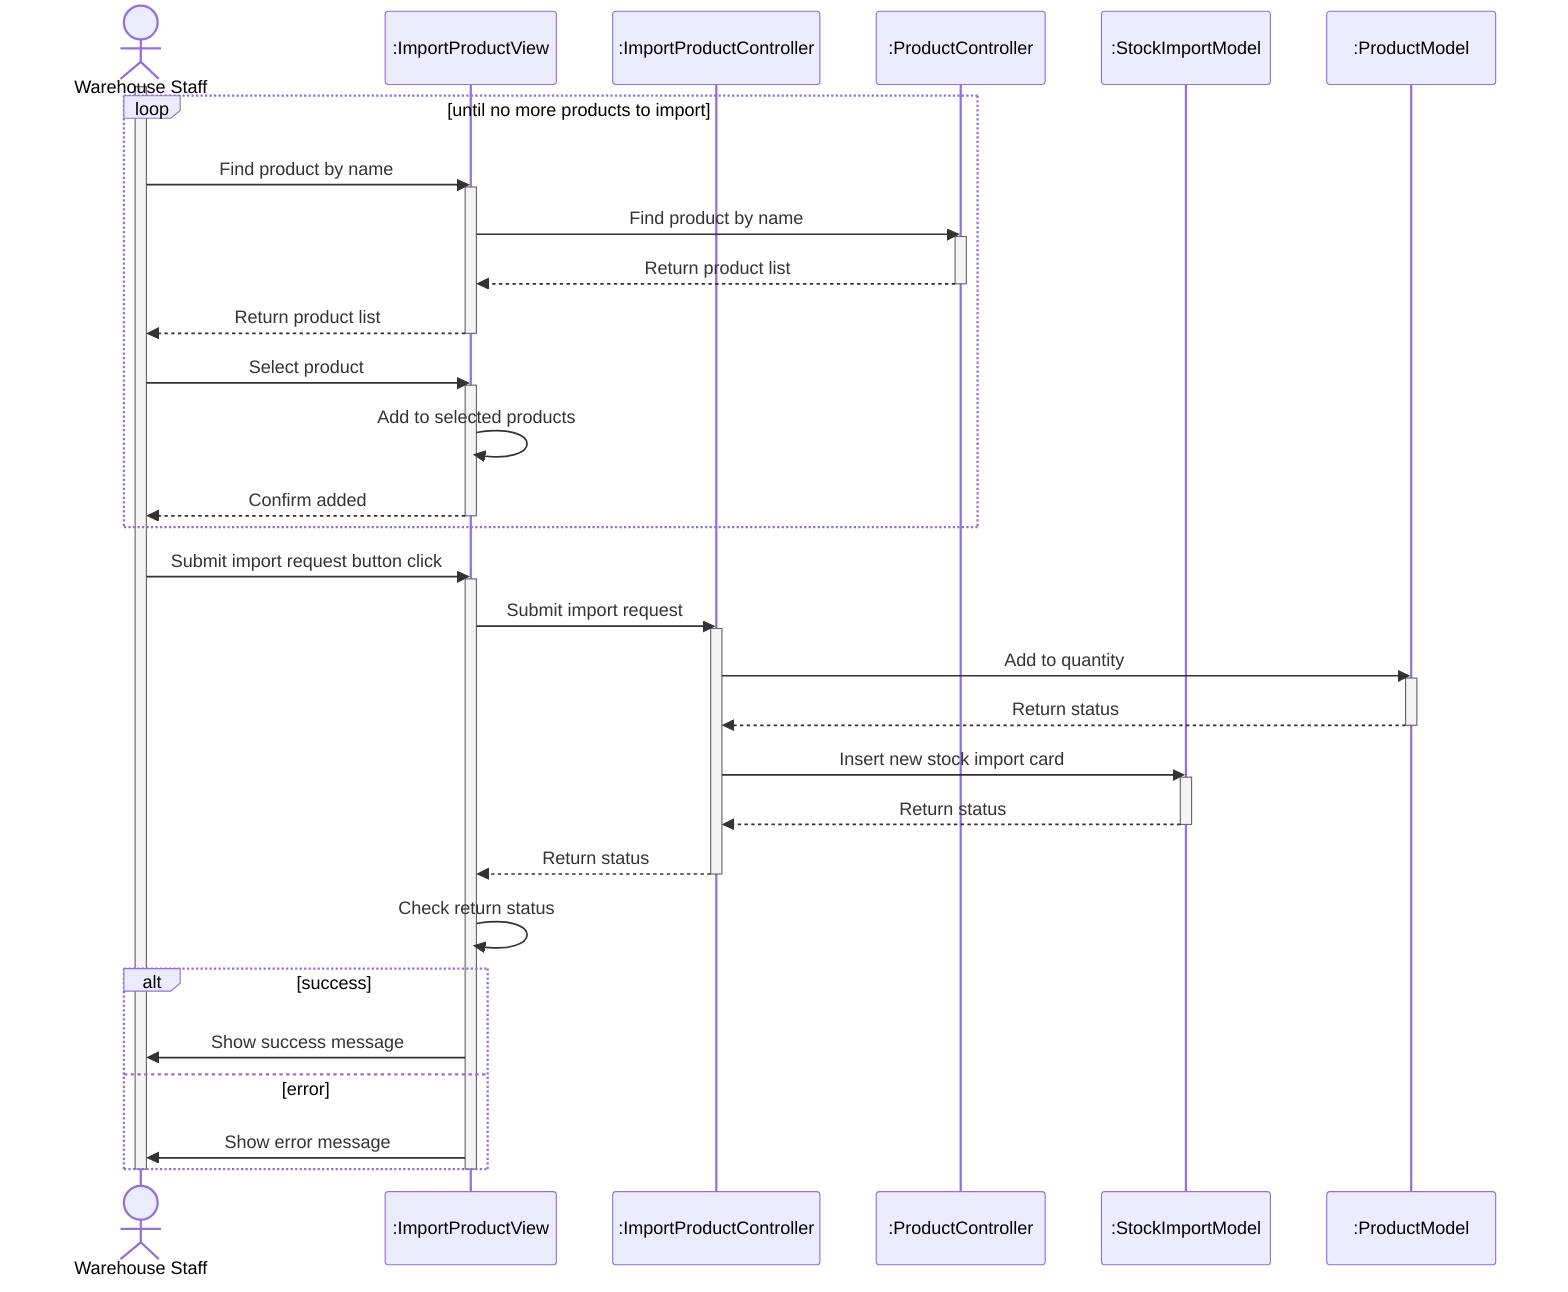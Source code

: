 sequenceDiagram
    actor S as Warehouse Staff
    participant IPV as :ImportProductView
    participant IPC as :ImportProductController
    participant PC as :ProductController
    participant SIM as :StockImportModel
    participant P as :ProductModel

    activate S

    loop until no more products to import
        S->>IPV: Find product by name
        activate IPV
        IPV->>PC: Find product by name
        activate PC
        PC-->>IPV: Return product list
        deactivate PC
        IPV-->>S: Return product list
        deactivate IPV

        S->>IPV: Select product
        activate IPV
        IPV->>IPV: Add to selected products
        IPV-->>S: Confirm added
        deactivate IPV
    end

    S->>IPV: Submit import request button click
    activate IPV
    IPV->>IPC: Submit import request
    activate IPC
    IPC->>P: Add to quantity

    activate P
    P-->>IPC: Return status
    deactivate P

    IPC->>SIM: Insert new stock import card
    activate SIM
    SIM-->>IPC: Return status
    deactivate SIM

    IPC-->>IPV: Return status
    deactivate IPC
    IPV->>IPV: Check return status
    alt success
        IPV->>S: Show success message
    else error
        IPV->>S: Show error message
    end
    deactivate IPV

    deactivate S